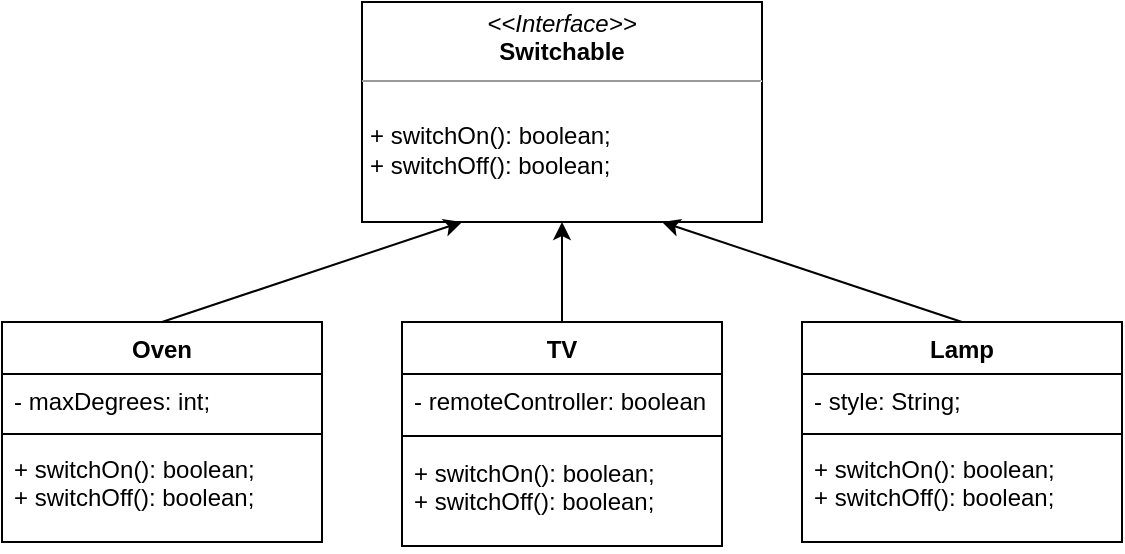 <mxfile version="17.4.0" type="device"><diagram id="QrnPbaQSOo8WOzP9jEo7" name="Page-1"><mxGraphModel dx="1018" dy="713" grid="1" gridSize="10" guides="1" tooltips="1" connect="1" arrows="1" fold="1" page="1" pageScale="1" pageWidth="827" pageHeight="1169" math="0" shadow="0"><root><mxCell id="0"/><mxCell id="1" parent="0"/><mxCell id="yI_eFzOLiiS-JzR01oiq-1" value="&lt;p style=&quot;margin: 0px ; margin-top: 4px ; text-align: center&quot;&gt;&lt;i&gt;&amp;lt;&amp;lt;Interface&amp;gt;&amp;gt;&lt;/i&gt;&lt;br&gt;&lt;b&gt;Switchable&lt;/b&gt;&lt;/p&gt;&lt;hr size=&quot;1&quot;&gt;&lt;p style=&quot;margin: 0px ; margin-left: 4px&quot;&gt;&amp;nbsp;&lt;/p&gt;&lt;p style=&quot;margin: 0px ; margin-left: 4px&quot;&gt;+ switchOn(): boolean;&lt;/p&gt;&lt;p style=&quot;margin: 0px ; margin-left: 4px&quot;&gt;+ switchOff(): boolean;&lt;br&gt;&lt;/p&gt;" style="verticalAlign=top;align=left;overflow=fill;fontSize=12;fontFamily=Helvetica;html=1;" vertex="1" parent="1"><mxGeometry x="280" y="40" width="200" height="110" as="geometry"/></mxCell><mxCell id="yI_eFzOLiiS-JzR01oiq-26" style="rounded=0;orthogonalLoop=1;jettySize=auto;html=1;exitX=0.5;exitY=0;exitDx=0;exitDy=0;entryX=0.25;entryY=1;entryDx=0;entryDy=0;" edge="1" parent="1" source="yI_eFzOLiiS-JzR01oiq-2" target="yI_eFzOLiiS-JzR01oiq-1"><mxGeometry relative="1" as="geometry"/></mxCell><mxCell id="yI_eFzOLiiS-JzR01oiq-2" value="Oven" style="swimlane;fontStyle=1;align=center;verticalAlign=top;childLayout=stackLayout;horizontal=1;startSize=26;horizontalStack=0;resizeParent=1;resizeParentMax=0;resizeLast=0;collapsible=1;marginBottom=0;" vertex="1" parent="1"><mxGeometry x="100" y="200" width="160" height="110" as="geometry"/></mxCell><mxCell id="yI_eFzOLiiS-JzR01oiq-3" value="- maxDegrees: int;" style="text;strokeColor=none;fillColor=none;align=left;verticalAlign=top;spacingLeft=4;spacingRight=4;overflow=hidden;rotatable=0;points=[[0,0.5],[1,0.5]];portConstraint=eastwest;" vertex="1" parent="yI_eFzOLiiS-JzR01oiq-2"><mxGeometry y="26" width="160" height="26" as="geometry"/></mxCell><mxCell id="yI_eFzOLiiS-JzR01oiq-4" value="" style="line;strokeWidth=1;fillColor=none;align=left;verticalAlign=middle;spacingTop=-1;spacingLeft=3;spacingRight=3;rotatable=0;labelPosition=right;points=[];portConstraint=eastwest;" vertex="1" parent="yI_eFzOLiiS-JzR01oiq-2"><mxGeometry y="52" width="160" height="8" as="geometry"/></mxCell><mxCell id="yI_eFzOLiiS-JzR01oiq-5" value="+ switchOn(): boolean;&#10;+ switchOff(): boolean;" style="text;strokeColor=none;fillColor=none;align=left;verticalAlign=top;spacingLeft=4;spacingRight=4;overflow=hidden;rotatable=0;points=[[0,0.5],[1,0.5]];portConstraint=eastwest;" vertex="1" parent="yI_eFzOLiiS-JzR01oiq-2"><mxGeometry y="60" width="160" height="50" as="geometry"/></mxCell><mxCell id="yI_eFzOLiiS-JzR01oiq-27" style="edgeStyle=none;rounded=0;orthogonalLoop=1;jettySize=auto;html=1;exitX=0.5;exitY=0;exitDx=0;exitDy=0;entryX=0.5;entryY=1;entryDx=0;entryDy=0;" edge="1" parent="1" source="yI_eFzOLiiS-JzR01oiq-18" target="yI_eFzOLiiS-JzR01oiq-1"><mxGeometry relative="1" as="geometry"/></mxCell><mxCell id="yI_eFzOLiiS-JzR01oiq-18" value="TV" style="swimlane;fontStyle=1;align=center;verticalAlign=top;childLayout=stackLayout;horizontal=1;startSize=26;horizontalStack=0;resizeParent=1;resizeParentMax=0;resizeLast=0;collapsible=1;marginBottom=0;" vertex="1" parent="1"><mxGeometry x="300" y="200" width="160" height="112" as="geometry"/></mxCell><mxCell id="yI_eFzOLiiS-JzR01oiq-19" value="- remoteController: boolean" style="text;strokeColor=none;fillColor=none;align=left;verticalAlign=top;spacingLeft=4;spacingRight=4;overflow=hidden;rotatable=0;points=[[0,0.5],[1,0.5]];portConstraint=eastwest;" vertex="1" parent="yI_eFzOLiiS-JzR01oiq-18"><mxGeometry y="26" width="160" height="26" as="geometry"/></mxCell><mxCell id="yI_eFzOLiiS-JzR01oiq-20" value="" style="line;strokeWidth=1;fillColor=none;align=left;verticalAlign=middle;spacingTop=-1;spacingLeft=3;spacingRight=3;rotatable=0;labelPosition=right;points=[];portConstraint=eastwest;" vertex="1" parent="yI_eFzOLiiS-JzR01oiq-18"><mxGeometry y="52" width="160" height="10" as="geometry"/></mxCell><mxCell id="yI_eFzOLiiS-JzR01oiq-21" value="+ switchOn(): boolean;&#10;+ switchOff(): boolean;" style="text;strokeColor=none;fillColor=none;align=left;verticalAlign=top;spacingLeft=4;spacingRight=4;overflow=hidden;rotatable=0;points=[[0,0.5],[1,0.5]];portConstraint=eastwest;" vertex="1" parent="yI_eFzOLiiS-JzR01oiq-18"><mxGeometry y="62" width="160" height="50" as="geometry"/></mxCell><mxCell id="yI_eFzOLiiS-JzR01oiq-28" style="edgeStyle=none;rounded=0;orthogonalLoop=1;jettySize=auto;html=1;exitX=0.5;exitY=0;exitDx=0;exitDy=0;entryX=0.75;entryY=1;entryDx=0;entryDy=0;" edge="1" parent="1" source="yI_eFzOLiiS-JzR01oiq-22" target="yI_eFzOLiiS-JzR01oiq-1"><mxGeometry relative="1" as="geometry"/></mxCell><mxCell id="yI_eFzOLiiS-JzR01oiq-22" value="Lamp" style="swimlane;fontStyle=1;align=center;verticalAlign=top;childLayout=stackLayout;horizontal=1;startSize=26;horizontalStack=0;resizeParent=1;resizeParentMax=0;resizeLast=0;collapsible=1;marginBottom=0;" vertex="1" parent="1"><mxGeometry x="500" y="200" width="160" height="110" as="geometry"/></mxCell><mxCell id="yI_eFzOLiiS-JzR01oiq-23" value="- style: String;" style="text;strokeColor=none;fillColor=none;align=left;verticalAlign=top;spacingLeft=4;spacingRight=4;overflow=hidden;rotatable=0;points=[[0,0.5],[1,0.5]];portConstraint=eastwest;" vertex="1" parent="yI_eFzOLiiS-JzR01oiq-22"><mxGeometry y="26" width="160" height="26" as="geometry"/></mxCell><mxCell id="yI_eFzOLiiS-JzR01oiq-24" value="" style="line;strokeWidth=1;fillColor=none;align=left;verticalAlign=middle;spacingTop=-1;spacingLeft=3;spacingRight=3;rotatable=0;labelPosition=right;points=[];portConstraint=eastwest;" vertex="1" parent="yI_eFzOLiiS-JzR01oiq-22"><mxGeometry y="52" width="160" height="8" as="geometry"/></mxCell><mxCell id="yI_eFzOLiiS-JzR01oiq-25" value="+ switchOn(): boolean;&#10;+ switchOff(): boolean;" style="text;strokeColor=none;fillColor=none;align=left;verticalAlign=top;spacingLeft=4;spacingRight=4;overflow=hidden;rotatable=0;points=[[0,0.5],[1,0.5]];portConstraint=eastwest;" vertex="1" parent="yI_eFzOLiiS-JzR01oiq-22"><mxGeometry y="60" width="160" height="50" as="geometry"/></mxCell></root></mxGraphModel></diagram></mxfile>